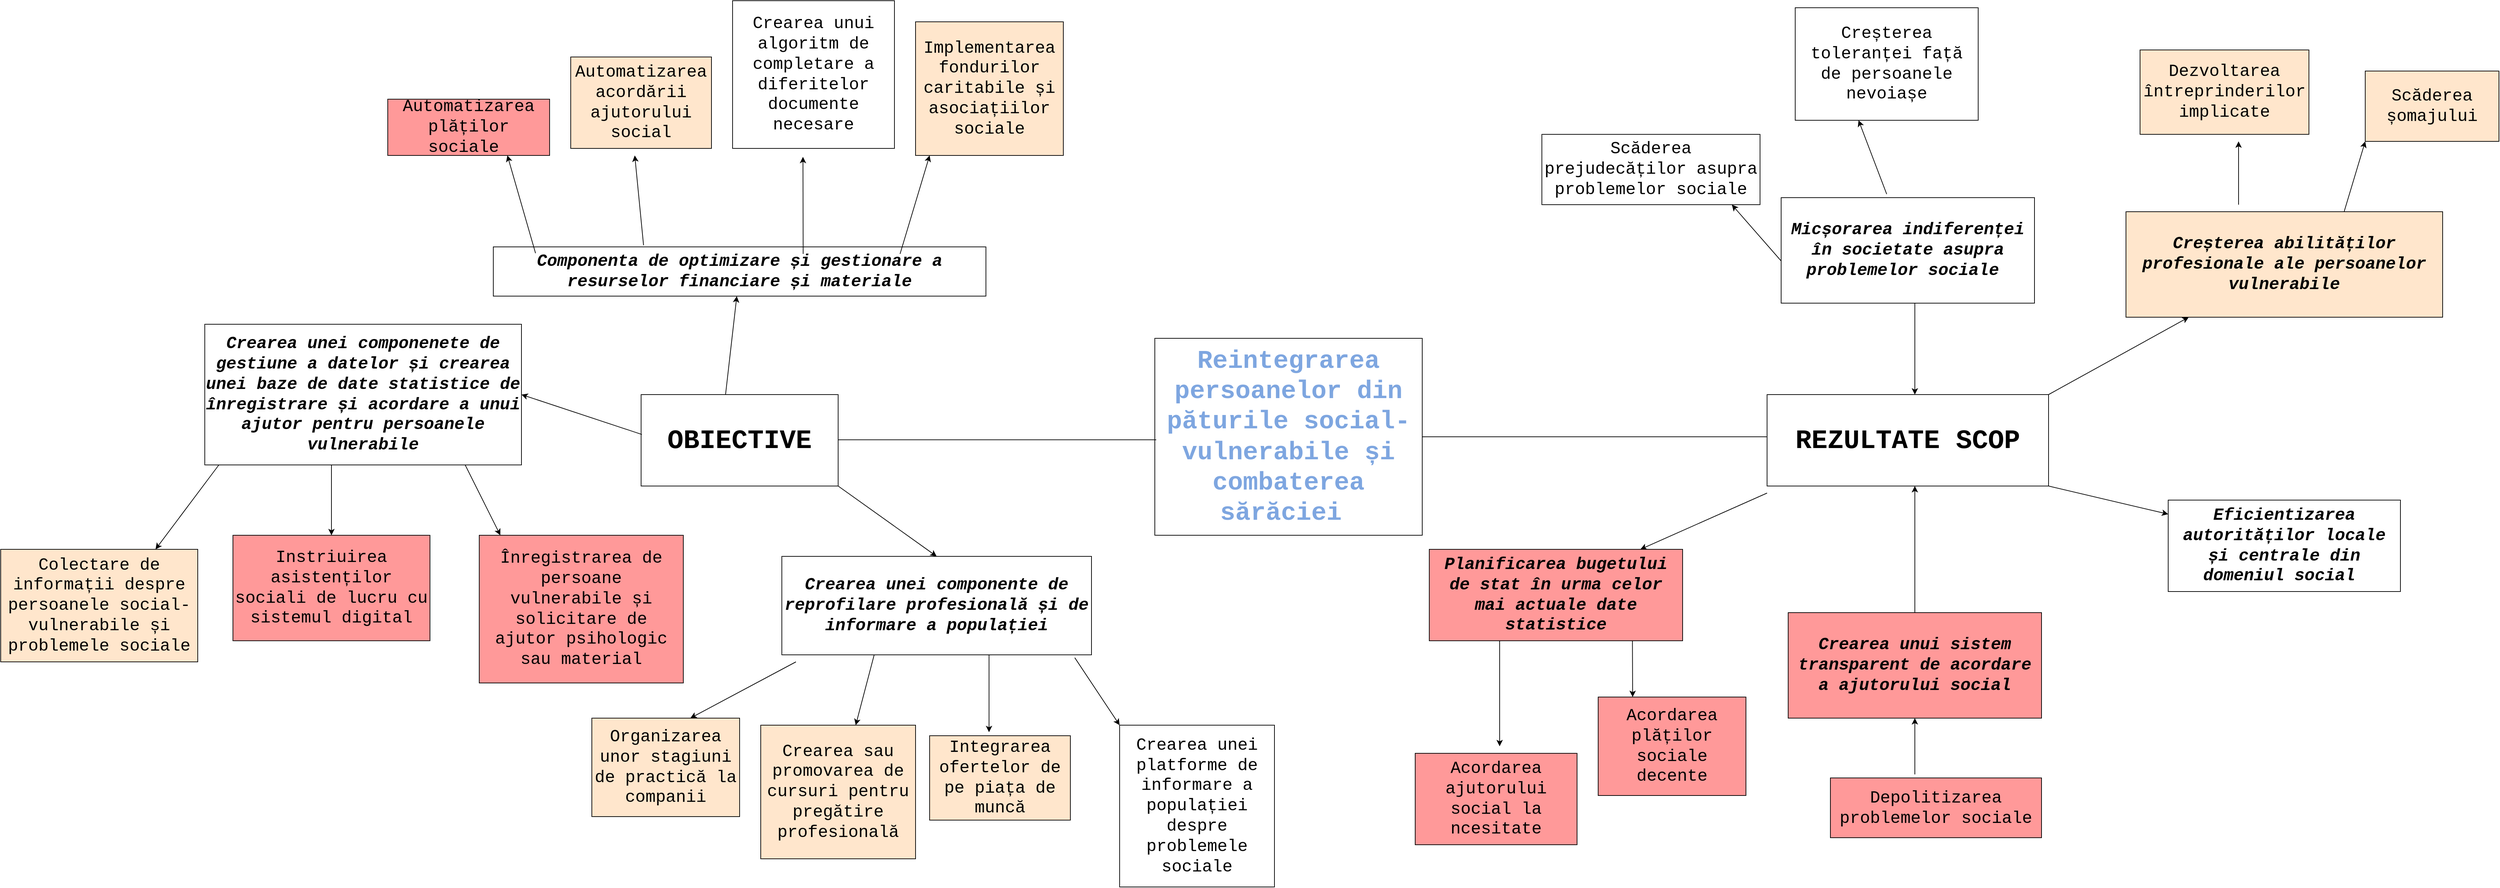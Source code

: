 <mxfile version="13.7.9" type="device"><diagram id="prtHgNgQTEPvFCAcTncT" name="Page-1"><mxGraphModel dx="5402" dy="2693" grid="1" gridSize="10" guides="1" tooltips="1" connect="1" arrows="1" fold="1" page="1" pageScale="1" pageWidth="827" pageHeight="1169" math="0" shadow="0"><root><mxCell id="0"/><mxCell id="1" parent="0"/><mxCell id="zsoNcWkfThcW5KDVrvXH-2" value="&lt;font face=&quot;Courier New&quot; color=&quot;#7ea6e0&quot; style=&quot;font-size: 36px&quot;&gt;&lt;b&gt;Reintegrarea persoanelor din păturile social- vulnerabile și combaterea sărăciei&amp;nbsp;&lt;/b&gt;&lt;/font&gt;" style="rounded=0;whiteSpace=wrap;html=1;" parent="1" vertex="1"><mxGeometry x="240" y="100" width="380" height="280" as="geometry"/></mxCell><mxCell id="zsoNcWkfThcW5KDVrvXH-5" value="" style="endArrow=none;html=1;" parent="1" edge="1"><mxGeometry width="50" height="50" relative="1" as="geometry"><mxPoint x="-290" y="244.29" as="sourcePoint"/><mxPoint x="242" y="244.29" as="targetPoint"/></mxGeometry></mxCell><mxCell id="zsoNcWkfThcW5KDVrvXH-6" value="" style="endArrow=none;html=1;" parent="1" edge="1"><mxGeometry width="50" height="50" relative="1" as="geometry"><mxPoint x="620" y="240" as="sourcePoint"/><mxPoint x="1120" y="240" as="targetPoint"/></mxGeometry></mxCell><mxCell id="zsoNcWkfThcW5KDVrvXH-10" value="&lt;b&gt;&lt;font face=&quot;Courier New&quot; style=&quot;font-size: 38px&quot;&gt;OBIECTIVE&lt;/font&gt;&lt;/b&gt;" style="rounded=0;whiteSpace=wrap;html=1;" parent="1" vertex="1"><mxGeometry x="-490" y="180" width="280" height="130" as="geometry"/></mxCell><mxCell id="zsoNcWkfThcW5KDVrvXH-11" value="" style="endArrow=classic;html=1;" parent="1" target="zsoNcWkfThcW5KDVrvXH-12" edge="1"><mxGeometry width="50" height="50" relative="1" as="geometry"><mxPoint x="-370" y="180" as="sourcePoint"/><mxPoint x="-370" y="80" as="targetPoint"/></mxGeometry></mxCell><mxCell id="zsoNcWkfThcW5KDVrvXH-12" value="&lt;font style=&quot;font-size: 24px&quot; face=&quot;Courier New&quot;&gt;&lt;i&gt;&lt;b&gt;Componenta de optimizare și gestionare a resurselor financiare și materiale&lt;/b&gt;&lt;/i&gt;&lt;/font&gt;" style="rounded=0;whiteSpace=wrap;html=1;fillColor=#FFFFFF;" parent="1" vertex="1"><mxGeometry x="-700" y="-30" width="700" height="70" as="geometry"/></mxCell><mxCell id="zsoNcWkfThcW5KDVrvXH-13" value="" style="endArrow=classic;html=1;" parent="1" edge="1"><mxGeometry width="50" height="50" relative="1" as="geometry"><mxPoint x="-640" y="-21" as="sourcePoint"/><mxPoint x="-680" y="-160" as="targetPoint"/><Array as="points"/></mxGeometry></mxCell><mxCell id="zsoNcWkfThcW5KDVrvXH-15" value="" style="endArrow=classic;html=1;exitX=0.103;exitY=-0.02;exitDx=0;exitDy=0;exitPerimeter=0;" parent="1" edge="1"><mxGeometry width="50" height="50" relative="1" as="geometry"><mxPoint x="-122.02" y="-20.0" as="sourcePoint"/><mxPoint x="-80" y="-160" as="targetPoint"/><Array as="points"/></mxGeometry></mxCell><mxCell id="zsoNcWkfThcW5KDVrvXH-16" value="" style="endArrow=classic;html=1;exitX=0.305;exitY=-0.033;exitDx=0;exitDy=0;exitPerimeter=0;" parent="1" source="zsoNcWkfThcW5KDVrvXH-12" edge="1"><mxGeometry width="50" height="50" relative="1" as="geometry"><mxPoint x="-370" y="-50" as="sourcePoint"/><mxPoint x="-499" y="-160" as="targetPoint"/></mxGeometry></mxCell><mxCell id="zsoNcWkfThcW5KDVrvXH-17" value="" style="endArrow=classic;html=1;exitX=0.305;exitY=-0.033;exitDx=0;exitDy=0;exitPerimeter=0;" parent="1" edge="1"><mxGeometry width="50" height="50" relative="1" as="geometry"><mxPoint x="-259.7" y="-20.0" as="sourcePoint"/><mxPoint x="-260" y="-158.02" as="targetPoint"/></mxGeometry></mxCell><mxCell id="zsoNcWkfThcW5KDVrvXH-18" value="&lt;font style=&quot;font-size: 24px&quot; face=&quot;Courier New&quot;&gt;Automatizarea plăților sociale&amp;nbsp;&lt;/font&gt;" style="rounded=0;whiteSpace=wrap;html=1;fillColor=#FF9999;" parent="1" vertex="1"><mxGeometry x="-850" y="-240" width="230" height="80" as="geometry"/></mxCell><mxCell id="zsoNcWkfThcW5KDVrvXH-19" value="&lt;font style=&quot;font-size: 24px&quot; face=&quot;Courier New&quot;&gt;Automatizarea acordării ajutorului social&lt;/font&gt;" style="rounded=0;whiteSpace=wrap;html=1;fillColor=#FFE6CC;" parent="1" vertex="1"><mxGeometry x="-590" y="-300" width="200" height="130" as="geometry"/></mxCell><mxCell id="zsoNcWkfThcW5KDVrvXH-20" value="&lt;font style=&quot;font-size: 24px&quot; face=&quot;Courier New&quot;&gt;Crearea unui algoritm de completare a diferitelor documente necesare&lt;/font&gt;" style="rounded=0;whiteSpace=wrap;html=1;" parent="1" vertex="1"><mxGeometry x="-360" y="-380" width="230" height="210" as="geometry"/></mxCell><mxCell id="zsoNcWkfThcW5KDVrvXH-21" value="&lt;font style=&quot;font-size: 24px&quot; face=&quot;Courier New&quot;&gt;Implementarea fondurilor caritabile și asociațiilor sociale&lt;/font&gt;" style="rounded=0;whiteSpace=wrap;html=1;fillColor=#FFE6CC;" parent="1" vertex="1"><mxGeometry x="-100" y="-350" width="210" height="190" as="geometry"/></mxCell><mxCell id="zsoNcWkfThcW5KDVrvXH-22" value="" style="endArrow=classic;html=1;exitX=1;exitY=1;exitDx=0;exitDy=0;" parent="1" source="zsoNcWkfThcW5KDVrvXH-10" edge="1"><mxGeometry width="50" height="50" relative="1" as="geometry"><mxPoint x="-70" y="470" as="sourcePoint"/><mxPoint x="-70" y="410" as="targetPoint"/></mxGeometry></mxCell><mxCell id="zsoNcWkfThcW5KDVrvXH-23" value="&lt;font style=&quot;font-size: 24px&quot; face=&quot;Courier New&quot;&gt;&lt;b&gt;&lt;i&gt;Crearea unei componente de reprofilare profesională și de informare a populației&lt;/i&gt;&lt;/b&gt;&lt;/font&gt;" style="rounded=0;whiteSpace=wrap;html=1;fillColor=#FFFFFF;" parent="1" vertex="1"><mxGeometry x="-290" y="410" width="440" height="140" as="geometry"/></mxCell><mxCell id="zsoNcWkfThcW5KDVrvXH-24" value="" style="endArrow=classic;html=1;exitX=0.946;exitY=1.029;exitDx=0;exitDy=0;exitPerimeter=0;" parent="1" source="zsoNcWkfThcW5KDVrvXH-23" edge="1"><mxGeometry width="50" height="50" relative="1" as="geometry"><mxPoint x="-70" y="630" as="sourcePoint"/><mxPoint x="190" y="650" as="targetPoint"/></mxGeometry></mxCell><mxCell id="zsoNcWkfThcW5KDVrvXH-25" value="&lt;font style=&quot;font-size: 24px&quot; face=&quot;Courier New&quot;&gt;Crearea unei platforme de informare a populației despre problemele sociale&lt;/font&gt;" style="rounded=0;whiteSpace=wrap;html=1;" parent="1" vertex="1"><mxGeometry x="190" y="650" width="220" height="230" as="geometry"/></mxCell><mxCell id="zsoNcWkfThcW5KDVrvXH-26" value="" style="endArrow=classic;html=1;" parent="1" edge="1"><mxGeometry width="50" height="50" relative="1" as="geometry"><mxPoint x="4.41" y="550" as="sourcePoint"/><mxPoint x="4.41" y="660" as="targetPoint"/></mxGeometry></mxCell><mxCell id="zsoNcWkfThcW5KDVrvXH-27" value="&lt;font style=&quot;font-size: 24px&quot; face=&quot;Courier New&quot;&gt;Integrarea ofertelor de pe piața de muncă&lt;/font&gt;" style="rounded=0;whiteSpace=wrap;html=1;fillColor=#FFE6CC;" parent="1" vertex="1"><mxGeometry x="-80" y="665" width="200" height="120" as="geometry"/></mxCell><mxCell id="zsoNcWkfThcW5KDVrvXH-28" value="" style="endArrow=classic;html=1;exitX=0.298;exitY=1.003;exitDx=0;exitDy=0;exitPerimeter=0;" parent="1" source="zsoNcWkfThcW5KDVrvXH-23" target="zsoNcWkfThcW5KDVrvXH-29" edge="1"><mxGeometry width="50" height="50" relative="1" as="geometry"><mxPoint x="-70" y="590" as="sourcePoint"/><mxPoint x="-159" y="670" as="targetPoint"/></mxGeometry></mxCell><mxCell id="zsoNcWkfThcW5KDVrvXH-29" value="&lt;font style=&quot;font-size: 24px&quot; face=&quot;Courier New&quot;&gt;Crearea sau promovarea de cursuri pentru pregătire profesională&lt;/font&gt;" style="rounded=0;whiteSpace=wrap;html=1;fillColor=#FFE6CC;" parent="1" vertex="1"><mxGeometry x="-320" y="650" width="220" height="190" as="geometry"/></mxCell><mxCell id="zsoNcWkfThcW5KDVrvXH-31" value="" style="endArrow=classic;html=1;" parent="1" edge="1"><mxGeometry width="50" height="50" relative="1" as="geometry"><mxPoint x="-270" y="560" as="sourcePoint"/><mxPoint x="-420" y="640" as="targetPoint"/></mxGeometry></mxCell><mxCell id="zsoNcWkfThcW5KDVrvXH-32" value="&lt;font style=&quot;font-size: 24px&quot; face=&quot;Courier New&quot;&gt;Organizarea unor stagiuni de practică la companii&lt;/font&gt;" style="rounded=0;whiteSpace=wrap;html=1;fillColor=#FFE6CC;" parent="1" vertex="1"><mxGeometry x="-560" y="640" width="210" height="140" as="geometry"/></mxCell><mxCell id="zsoNcWkfThcW5KDVrvXH-34" value="&lt;font face=&quot;Courier New&quot; style=&quot;font-size: 24px&quot;&gt;&lt;i&gt;&lt;b&gt;Crearea unei componenete de gestiune a datelor și crearea unei baze de date statistice de înregistrare și acordare a unui ajutor pentru persoanele vulnerabile&lt;/b&gt;&lt;/i&gt;&lt;/font&gt;" style="rounded=0;whiteSpace=wrap;html=1;fillColor=#FFFFFF;" parent="1" vertex="1"><mxGeometry x="-1110" y="80" width="450" height="200" as="geometry"/></mxCell><mxCell id="zsoNcWkfThcW5KDVrvXH-35" value="" style="endArrow=classic;html=1;exitX=0.004;exitY=0.436;exitDx=0;exitDy=0;exitPerimeter=0;entryX=1;entryY=0.5;entryDx=0;entryDy=0;" parent="1" source="zsoNcWkfThcW5KDVrvXH-10" target="zsoNcWkfThcW5KDVrvXH-34" edge="1"><mxGeometry width="50" height="50" relative="1" as="geometry"><mxPoint x="-750" y="330" as="sourcePoint"/><mxPoint x="-700" y="280" as="targetPoint"/></mxGeometry></mxCell><mxCell id="zsoNcWkfThcW5KDVrvXH-36" value="" style="endArrow=classic;html=1;" parent="1" edge="1"><mxGeometry width="50" height="50" relative="1" as="geometry"><mxPoint x="-1090" y="280" as="sourcePoint"/><mxPoint x="-1180" y="400" as="targetPoint"/></mxGeometry></mxCell><mxCell id="zsoNcWkfThcW5KDVrvXH-37" value="&lt;font style=&quot;font-size: 24px&quot; face=&quot;Courier New&quot;&gt;Colectare de informații despre persoanele social-vulnerabile și problemele sociale&lt;/font&gt;" style="rounded=0;whiteSpace=wrap;html=1;fillColor=#FFE6CC;" parent="1" vertex="1"><mxGeometry x="-1400" y="400" width="280" height="160" as="geometry"/></mxCell><mxCell id="zsoNcWkfThcW5KDVrvXH-38" value="" style="endArrow=classic;html=1;" parent="1" edge="1"><mxGeometry width="50" height="50" relative="1" as="geometry"><mxPoint x="-930" y="280" as="sourcePoint"/><mxPoint x="-930" y="380" as="targetPoint"/></mxGeometry></mxCell><mxCell id="zsoNcWkfThcW5KDVrvXH-39" value="&lt;font style=&quot;font-size: 24px&quot; face=&quot;Courier New&quot;&gt;Instriuirea asistenților sociali de lucru cu sistemul digital&lt;/font&gt;" style="rounded=0;whiteSpace=wrap;html=1;fillColor=#FF9999;" parent="1" vertex="1"><mxGeometry x="-1070" y="380" width="280" height="150" as="geometry"/></mxCell><mxCell id="zsoNcWkfThcW5KDVrvXH-40" value="" style="endArrow=classic;html=1;" parent="1" edge="1"><mxGeometry width="50" height="50" relative="1" as="geometry"><mxPoint x="-740" y="280" as="sourcePoint"/><mxPoint x="-690" y="380" as="targetPoint"/></mxGeometry></mxCell><mxCell id="zsoNcWkfThcW5KDVrvXH-41" value="&lt;font style=&quot;font-size: 24px&quot; face=&quot;Courier New&quot;&gt;Înregistrarea de persoane vulnerabile și solicitare de ajutor psihologic sau material&lt;/font&gt;" style="rounded=0;whiteSpace=wrap;html=1;fillColor=#FF9999;" parent="1" vertex="1"><mxGeometry x="-720" y="380" width="290" height="210" as="geometry"/></mxCell><mxCell id="zsoNcWkfThcW5KDVrvXH-42" value="&lt;b&gt;&lt;font face=&quot;Courier New&quot; style=&quot;font-size: 38px&quot;&gt;REZULTATE SCOP&lt;/font&gt;&lt;/b&gt;" style="rounded=0;whiteSpace=wrap;html=1;" parent="1" vertex="1"><mxGeometry x="1110" y="180" width="400" height="130" as="geometry"/></mxCell><mxCell id="zsoNcWkfThcW5KDVrvXH-44" value="" style="endArrow=classic;html=1;" parent="1" edge="1"><mxGeometry width="50" height="50" relative="1" as="geometry"><mxPoint x="1320" y="490" as="sourcePoint"/><mxPoint x="1320" y="310" as="targetPoint"/></mxGeometry></mxCell><mxCell id="zsoNcWkfThcW5KDVrvXH-45" value="" style="endArrow=classic;html=1;" parent="1" edge="1"><mxGeometry width="50" height="50" relative="1" as="geometry"><mxPoint x="1320" y="50" as="sourcePoint"/><mxPoint x="1320" y="180" as="targetPoint"/></mxGeometry></mxCell><mxCell id="zsoNcWkfThcW5KDVrvXH-46" value="&lt;b&gt;&lt;i&gt;&lt;font style=&quot;font-size: 24px&quot; face=&quot;Courier New&quot;&gt;Micșorarea indiferenței în societate asupra problemelor sociale&amp;nbsp;&lt;/font&gt;&lt;/i&gt;&lt;/b&gt;" style="rounded=0;whiteSpace=wrap;html=1;" parent="1" vertex="1"><mxGeometry x="1130" y="-100" width="360" height="150" as="geometry"/></mxCell><mxCell id="zsoNcWkfThcW5KDVrvXH-47" value="&lt;font face=&quot;Courier New&quot;&gt;&lt;font style=&quot;font-size: 24px&quot;&gt;&lt;b&gt;&lt;i&gt;Crearea unui sistem transparent de acordare a ajutorului social&lt;/i&gt;&lt;/b&gt;&lt;/font&gt;&lt;br&gt;&lt;/font&gt;" style="rounded=0;whiteSpace=wrap;html=1;fillColor=#FF9999;" parent="1" vertex="1"><mxGeometry x="1140" y="490" width="360" height="150" as="geometry"/></mxCell><mxCell id="zsoNcWkfThcW5KDVrvXH-48" value="" style="endArrow=classic;html=1;entryX=0.5;entryY=1;entryDx=0;entryDy=0;" parent="1" target="zsoNcWkfThcW5KDVrvXH-47" edge="1"><mxGeometry width="50" height="50" relative="1" as="geometry"><mxPoint x="1320" y="720" as="sourcePoint"/><mxPoint x="1530" y="760" as="targetPoint"/></mxGeometry></mxCell><mxCell id="zsoNcWkfThcW5KDVrvXH-49" value="&lt;font style=&quot;font-size: 24px&quot; face=&quot;Courier New&quot;&gt;Depolitizarea problemelor sociale&lt;/font&gt;" style="rounded=0;whiteSpace=wrap;html=1;fillColor=#FF9999;" parent="1" vertex="1"><mxGeometry x="1200" y="725" width="300" height="85" as="geometry"/></mxCell><mxCell id="zsoNcWkfThcW5KDVrvXH-50" value="" style="endArrow=classic;html=1;" parent="1" edge="1"><mxGeometry width="50" height="50" relative="1" as="geometry"><mxPoint x="1280" y="-105" as="sourcePoint"/><mxPoint x="1240" y="-210" as="targetPoint"/></mxGeometry></mxCell><mxCell id="zsoNcWkfThcW5KDVrvXH-51" value="&lt;font face=&quot;Courier New&quot; style=&quot;font-size: 24px&quot;&gt;Creșterea toleranței față de persoanele nevoiașe&lt;/font&gt;" style="rounded=0;whiteSpace=wrap;html=1;" parent="1" vertex="1"><mxGeometry x="1150" y="-370" width="260" height="160" as="geometry"/></mxCell><mxCell id="zsoNcWkfThcW5KDVrvXH-52" value="" style="endArrow=classic;html=1;" parent="1" edge="1"><mxGeometry width="50" height="50" relative="1" as="geometry"><mxPoint x="1130" y="-10.0" as="sourcePoint"/><mxPoint x="1060" y="-90" as="targetPoint"/></mxGeometry></mxCell><mxCell id="zsoNcWkfThcW5KDVrvXH-53" value="&lt;font style=&quot;font-size: 24px&quot; face=&quot;Courier New&quot;&gt;Scăderea prejudecăților asupra problemelor sociale&lt;/font&gt;" style="rounded=0;whiteSpace=wrap;html=1;fillColor=#FFFFFF;" parent="1" vertex="1"><mxGeometry x="790" y="-190" width="310" height="100" as="geometry"/></mxCell><mxCell id="zsoNcWkfThcW5KDVrvXH-54" value="" style="endArrow=classic;html=1;" parent="1" edge="1"><mxGeometry width="50" height="50" relative="1" as="geometry"><mxPoint x="1510" y="310" as="sourcePoint"/><mxPoint x="1680" y="350" as="targetPoint"/></mxGeometry></mxCell><mxCell id="zsoNcWkfThcW5KDVrvXH-55" value="&lt;font style=&quot;font-size: 24px&quot; face=&quot;Courier New&quot;&gt;&lt;b&gt;&lt;i&gt;Eficientizarea autorităților locale și centrale din domeniul social&amp;nbsp;&lt;/i&gt;&lt;/b&gt;&lt;/font&gt;" style="rounded=0;whiteSpace=wrap;html=1;" parent="1" vertex="1"><mxGeometry x="1680" y="330" width="330" height="130" as="geometry"/></mxCell><mxCell id="zsoNcWkfThcW5KDVrvXH-56" value="" style="endArrow=classic;html=1;" parent="1" target="zsoNcWkfThcW5KDVrvXH-57" edge="1"><mxGeometry width="50" height="50" relative="1" as="geometry"><mxPoint x="1510" y="180" as="sourcePoint"/><mxPoint x="1680" y="40" as="targetPoint"/></mxGeometry></mxCell><mxCell id="zsoNcWkfThcW5KDVrvXH-57" value="&lt;font face=&quot;Courier New&quot; style=&quot;font-size: 24px&quot;&gt;&lt;b&gt;&lt;i&gt;Creșterea abilităților profesionale ale persoanelor vulnerabile&lt;/i&gt;&lt;/b&gt;&lt;/font&gt;" style="rounded=0;whiteSpace=wrap;html=1;fillColor=#FFE6CC;" parent="1" vertex="1"><mxGeometry x="1620" y="-80" width="450" height="150" as="geometry"/></mxCell><mxCell id="zsoNcWkfThcW5KDVrvXH-59" value="&lt;font style=&quot;font-size: 24px&quot; face=&quot;Courier New&quot;&gt;Dezvoltarea întreprinderilor implicate&lt;/font&gt;" style="rounded=0;whiteSpace=wrap;html=1;fillColor=#FFE6CC;" parent="1" vertex="1"><mxGeometry x="1640" y="-310" width="240" height="120" as="geometry"/></mxCell><mxCell id="zsoNcWkfThcW5KDVrvXH-61" value="" style="endArrow=classic;html=1;" parent="1" edge="1"><mxGeometry width="50" height="50" relative="1" as="geometry"><mxPoint x="1930" y="-80" as="sourcePoint"/><mxPoint x="1960" y="-180" as="targetPoint"/></mxGeometry></mxCell><mxCell id="zsoNcWkfThcW5KDVrvXH-62" value="&lt;font style=&quot;font-size: 24px&quot; face=&quot;Courier New&quot;&gt;Scăderea șomajului&lt;/font&gt;" style="rounded=0;whiteSpace=wrap;html=1;fillColor=#FFE6CC;" parent="1" vertex="1"><mxGeometry x="1960" y="-280" width="190" height="100" as="geometry"/></mxCell><mxCell id="zsoNcWkfThcW5KDVrvXH-67" value="" style="endArrow=classic;html=1;" parent="1" edge="1"><mxGeometry width="50" height="50" relative="1" as="geometry"><mxPoint x="1780" y="-90" as="sourcePoint"/><mxPoint x="1780" y="-180" as="targetPoint"/></mxGeometry></mxCell><mxCell id="zsoNcWkfThcW5KDVrvXH-68" value="" style="endArrow=classic;html=1;" parent="1" edge="1"><mxGeometry width="50" height="50" relative="1" as="geometry"><mxPoint x="1110" y="320" as="sourcePoint"/><mxPoint x="930" y="400" as="targetPoint"/></mxGeometry></mxCell><mxCell id="zsoNcWkfThcW5KDVrvXH-69" value="&lt;b&gt;&lt;i&gt;&lt;font style=&quot;font-size: 24px&quot; face=&quot;Courier New&quot;&gt;Planificarea bugetului de stat în urma celor mai actuale date statistice&lt;/font&gt;&lt;/i&gt;&lt;/b&gt;" style="rounded=0;whiteSpace=wrap;html=1;fillColor=#FF9999;" parent="1" vertex="1"><mxGeometry x="630" y="400" width="360" height="130" as="geometry"/></mxCell><mxCell id="zsoNcWkfThcW5KDVrvXH-70" value="" style="endArrow=classic;html=1;" parent="1" edge="1"><mxGeometry width="50" height="50" relative="1" as="geometry"><mxPoint x="730" y="530" as="sourcePoint"/><mxPoint x="730" y="680" as="targetPoint"/></mxGeometry></mxCell><mxCell id="zsoNcWkfThcW5KDVrvXH-71" value="" style="endArrow=classic;html=1;exitX=0.157;exitY=1.092;exitDx=0;exitDy=0;exitPerimeter=0;" parent="1" edge="1"><mxGeometry width="50" height="50" relative="1" as="geometry"><mxPoint x="918.67" y="530" as="sourcePoint"/><mxPoint x="919" y="610" as="targetPoint"/></mxGeometry></mxCell><mxCell id="zsoNcWkfThcW5KDVrvXH-72" value="&lt;font face=&quot;Courier New&quot; style=&quot;font-size: 24px&quot;&gt;Acordarea plăților sociale decente&lt;/font&gt;" style="rounded=0;whiteSpace=wrap;html=1;fillColor=#FF9999;" parent="1" vertex="1"><mxGeometry x="870" y="610" width="210" height="140" as="geometry"/></mxCell><mxCell id="zsoNcWkfThcW5KDVrvXH-73" value="&lt;font style=&quot;font-size: 24px&quot; face=&quot;Courier New&quot;&gt;Acordarea ajutorului social la ncesitate&lt;/font&gt;" style="rounded=0;whiteSpace=wrap;html=1;fillColor=#FF9999;" parent="1" vertex="1"><mxGeometry x="610" y="690" width="230" height="130" as="geometry"/></mxCell></root></mxGraphModel></diagram></mxfile>
